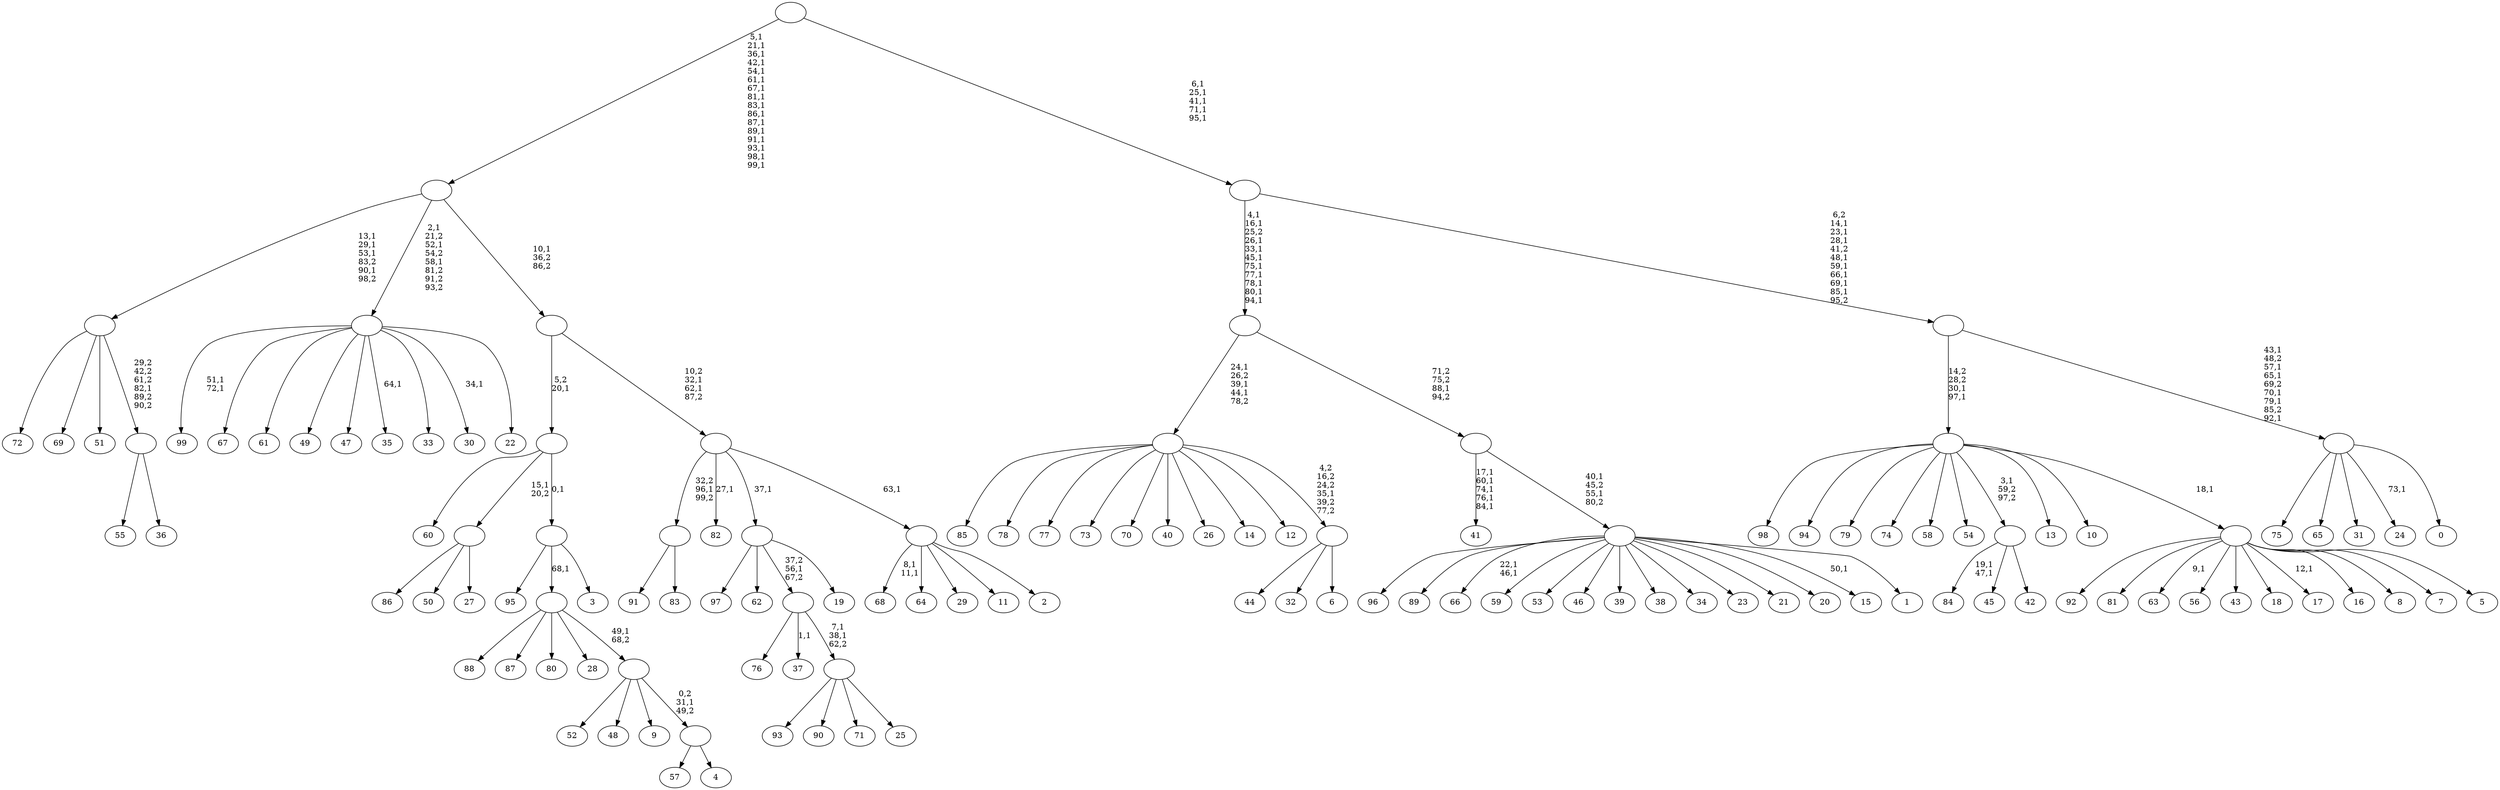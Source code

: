digraph T {
	200 [label="99"]
	197 [label="98"]
	196 [label="97"]
	195 [label="96"]
	194 [label="95"]
	193 [label="94"]
	192 [label="93"]
	191 [label="92"]
	190 [label="91"]
	189 [label="90"]
	188 [label="89"]
	187 [label="88"]
	186 [label="87"]
	185 [label="86"]
	184 [label="85"]
	183 [label="84"]
	180 [label="83"]
	179 [label=""]
	178 [label="82"]
	176 [label="81"]
	175 [label="80"]
	174 [label="79"]
	173 [label="78"]
	172 [label="77"]
	171 [label="76"]
	170 [label="75"]
	169 [label="74"]
	168 [label="73"]
	167 [label="72"]
	166 [label="71"]
	165 [label="70"]
	164 [label="69"]
	163 [label="68"]
	160 [label="67"]
	159 [label="66"]
	156 [label="65"]
	155 [label="64"]
	154 [label="63"]
	152 [label="62"]
	151 [label="61"]
	150 [label="60"]
	149 [label="59"]
	148 [label="58"]
	147 [label="57"]
	146 [label="56"]
	145 [label="55"]
	144 [label="54"]
	143 [label="53"]
	142 [label="52"]
	141 [label="51"]
	140 [label="50"]
	139 [label="49"]
	138 [label="48"]
	137 [label="47"]
	136 [label="46"]
	135 [label="45"]
	134 [label="44"]
	133 [label="43"]
	132 [label="42"]
	131 [label=""]
	130 [label="41"]
	124 [label="40"]
	123 [label="39"]
	122 [label="38"]
	121 [label="37"]
	119 [label="36"]
	118 [label=""]
	117 [label=""]
	113 [label="35"]
	111 [label="34"]
	110 [label="33"]
	109 [label="32"]
	108 [label="31"]
	107 [label="30"]
	105 [label="29"]
	104 [label="28"]
	103 [label="27"]
	102 [label=""]
	101 [label="26"]
	100 [label="25"]
	99 [label=""]
	97 [label=""]
	96 [label="24"]
	94 [label="23"]
	93 [label="22"]
	92 [label=""]
	89 [label="21"]
	88 [label="20"]
	87 [label="19"]
	86 [label=""]
	85 [label="18"]
	84 [label="17"]
	82 [label="16"]
	81 [label="15"]
	79 [label="14"]
	78 [label="13"]
	77 [label="12"]
	76 [label="11"]
	75 [label="10"]
	74 [label="9"]
	73 [label="8"]
	72 [label="7"]
	71 [label="6"]
	70 [label=""]
	69 [label=""]
	66 [label="5"]
	65 [label=""]
	64 [label=""]
	62 [label="4"]
	61 [label=""]
	60 [label=""]
	59 [label=""]
	58 [label="3"]
	57 [label=""]
	56 [label=""]
	55 [label="2"]
	54 [label=""]
	53 [label=""]
	51 [label=""]
	50 [label=""]
	34 [label="1"]
	33 [label=""]
	31 [label=""]
	30 [label=""]
	20 [label="0"]
	19 [label=""]
	13 [label=""]
	5 [label=""]
	0 [label=""]
	179 -> 190 [label=""]
	179 -> 180 [label=""]
	131 -> 183 [label="19,1\n47,1"]
	131 -> 135 [label=""]
	131 -> 132 [label=""]
	118 -> 145 [label=""]
	118 -> 119 [label=""]
	117 -> 167 [label=""]
	117 -> 164 [label=""]
	117 -> 141 [label=""]
	117 -> 118 [label="29,2\n42,2\n61,2\n82,1\n89,2\n90,2"]
	102 -> 185 [label=""]
	102 -> 140 [label=""]
	102 -> 103 [label=""]
	99 -> 192 [label=""]
	99 -> 189 [label=""]
	99 -> 166 [label=""]
	99 -> 100 [label=""]
	97 -> 99 [label="7,1\n38,1\n62,2"]
	97 -> 121 [label="1,1"]
	97 -> 171 [label=""]
	92 -> 107 [label="34,1"]
	92 -> 113 [label="64,1"]
	92 -> 200 [label="51,1\n72,1"]
	92 -> 160 [label=""]
	92 -> 151 [label=""]
	92 -> 139 [label=""]
	92 -> 137 [label=""]
	92 -> 110 [label=""]
	92 -> 93 [label=""]
	86 -> 196 [label=""]
	86 -> 152 [label=""]
	86 -> 97 [label="37,2\n56,1\n67,2"]
	86 -> 87 [label=""]
	70 -> 134 [label=""]
	70 -> 109 [label=""]
	70 -> 71 [label=""]
	69 -> 184 [label=""]
	69 -> 173 [label=""]
	69 -> 172 [label=""]
	69 -> 168 [label=""]
	69 -> 165 [label=""]
	69 -> 124 [label=""]
	69 -> 101 [label=""]
	69 -> 79 [label=""]
	69 -> 77 [label=""]
	69 -> 70 [label="4,2\n16,2\n24,2\n35,1\n39,2\n77,2"]
	65 -> 84 [label="12,1"]
	65 -> 154 [label="9,1"]
	65 -> 191 [label=""]
	65 -> 176 [label=""]
	65 -> 146 [label=""]
	65 -> 133 [label=""]
	65 -> 85 [label=""]
	65 -> 82 [label=""]
	65 -> 73 [label=""]
	65 -> 72 [label=""]
	65 -> 66 [label=""]
	64 -> 197 [label=""]
	64 -> 193 [label=""]
	64 -> 174 [label=""]
	64 -> 169 [label=""]
	64 -> 148 [label=""]
	64 -> 144 [label=""]
	64 -> 131 [label="3,1\n59,2\n97,2"]
	64 -> 78 [label=""]
	64 -> 75 [label=""]
	64 -> 65 [label="18,1"]
	61 -> 147 [label=""]
	61 -> 62 [label=""]
	60 -> 142 [label=""]
	60 -> 138 [label=""]
	60 -> 74 [label=""]
	60 -> 61 [label="0,2\n31,1\n49,2"]
	59 -> 187 [label=""]
	59 -> 186 [label=""]
	59 -> 175 [label=""]
	59 -> 104 [label=""]
	59 -> 60 [label="49,1\n68,2"]
	57 -> 194 [label=""]
	57 -> 59 [label="68,1"]
	57 -> 58 [label=""]
	56 -> 150 [label=""]
	56 -> 102 [label="15,1\n20,2"]
	56 -> 57 [label="0,1"]
	54 -> 163 [label="8,1\n11,1"]
	54 -> 155 [label=""]
	54 -> 105 [label=""]
	54 -> 76 [label=""]
	54 -> 55 [label=""]
	53 -> 178 [label="27,1"]
	53 -> 179 [label="32,2\n96,1\n99,2"]
	53 -> 86 [label="37,1"]
	53 -> 54 [label="63,1"]
	51 -> 53 [label="10,2\n32,1\n62,1\n87,2"]
	51 -> 56 [label="5,2\n20,1"]
	50 -> 92 [label="2,1\n21,2\n52,1\n54,2\n58,1\n81,2\n91,2\n93,2"]
	50 -> 117 [label="13,1\n29,1\n53,1\n83,2\n90,1\n98,2"]
	50 -> 51 [label="10,1\n36,2\n86,2"]
	33 -> 81 [label="50,1"]
	33 -> 159 [label="22,1\n46,1"]
	33 -> 195 [label=""]
	33 -> 188 [label=""]
	33 -> 149 [label=""]
	33 -> 143 [label=""]
	33 -> 136 [label=""]
	33 -> 123 [label=""]
	33 -> 122 [label=""]
	33 -> 111 [label=""]
	33 -> 94 [label=""]
	33 -> 89 [label=""]
	33 -> 88 [label=""]
	33 -> 34 [label=""]
	31 -> 33 [label="40,1\n45,2\n55,1\n80,2"]
	31 -> 130 [label="17,1\n60,1\n74,1\n76,1\n84,1"]
	30 -> 69 [label="24,1\n26,2\n39,1\n44,1\n78,2"]
	30 -> 31 [label="71,2\n75,2\n88,1\n94,2"]
	19 -> 96 [label="73,1"]
	19 -> 170 [label=""]
	19 -> 156 [label=""]
	19 -> 108 [label=""]
	19 -> 20 [label=""]
	13 -> 19 [label="43,1\n48,2\n57,1\n65,1\n69,2\n70,1\n79,1\n85,2\n92,1"]
	13 -> 64 [label="14,2\n28,2\n30,1\n97,1"]
	5 -> 13 [label="6,2\n14,1\n23,1\n28,1\n41,2\n48,1\n59,1\n66,1\n69,1\n85,1\n95,2"]
	5 -> 30 [label="4,1\n16,1\n25,2\n26,1\n33,1\n45,1\n75,1\n77,1\n78,1\n80,1\n94,1"]
	0 -> 5 [label="6,1\n25,1\n41,1\n71,1\n95,1"]
	0 -> 50 [label="5,1\n21,1\n36,1\n42,1\n54,1\n61,1\n67,1\n81,1\n83,1\n86,1\n87,1\n89,1\n91,1\n93,1\n98,1\n99,1"]
}
